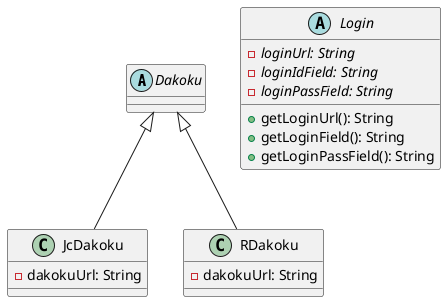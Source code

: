 @startuml
abstract class Dakoku {
    
}

class JcDakoku extends Dakoku {
    - dakokuUrl: String
}

class RDakoku extends Dakoku {
    - dakokuUrl: String

}

abstract class Login {
    - {abstract} loginUrl: String
    - {abstract} loginIdField: String
    - {abstract} loginPassField: String

    + getLoginUrl(): String
    + getLoginField(): String
    + getLoginPassField(): String
}

@enduml